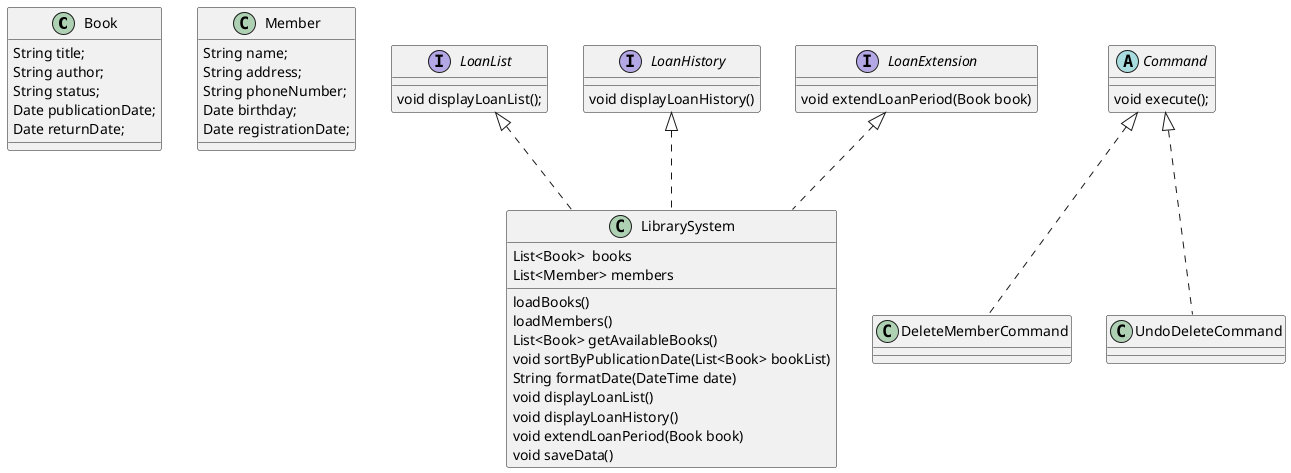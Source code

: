 @startuml
'https://plantuml.com/sequence-diagram


class Book {
    String title;
    String author;
    '대출 상태: 대출 가능("available"), 대출 중("borrowed")
    String status;
    '출간일
    Date publicationDate;
    '반납일
    Date returnDate;
    }

class Member {
    String name;
    String address;
    String phoneNumber;
    Date birthday;
    '가입일
    Date registrationDate;
    }

'도서관 시스템
class LibrarySystem implements LoanList, LoanHistory, LoanExtension{
List<Book>  books
List<Member> members
'파일에서 책 데이터 로드
loadBooks()
'파일에서 회원 데이터 로드
loadMembers()
'대출 가능한 책만 반환하는 메서드
List<Book> getAvailableBooks()
'최근 출간된 순서대로 정렬하는 메서드
void sortByPublicationDate(List<Book> bookList)
'날짜를 원하는 형식으로 포맷하는 메서드
String formatDate(DateTime date)
'대출 목록 표시 메서드
void displayLoanList()
'대출 이력 표시 메서드
void displayLoanHistory()
'대출 연장 메서드
void extendLoanPeriod(Book book)
'데이터 저장 csv로 1행엔 컬럼명 import 가능
void saveData()

}

'' 회원 삭제 커맨드 클래스
class DeleteMemberCommand implements Command {}

' 회원 복구 커맨드 클래스
class UndoDeleteCommand implements Command {}

'대출 목록 표시 메서드
interface LoanList  {
void displayLoanList();
}
'대출 이력 표시 메서드
interface LoanHistory {
void displayLoanHistory()

}
'대출 연장 메서드
interface LoanExtension {
void extendLoanPeriod(Book book)
}

abstract class Command {
  void execute();
}

@enduml